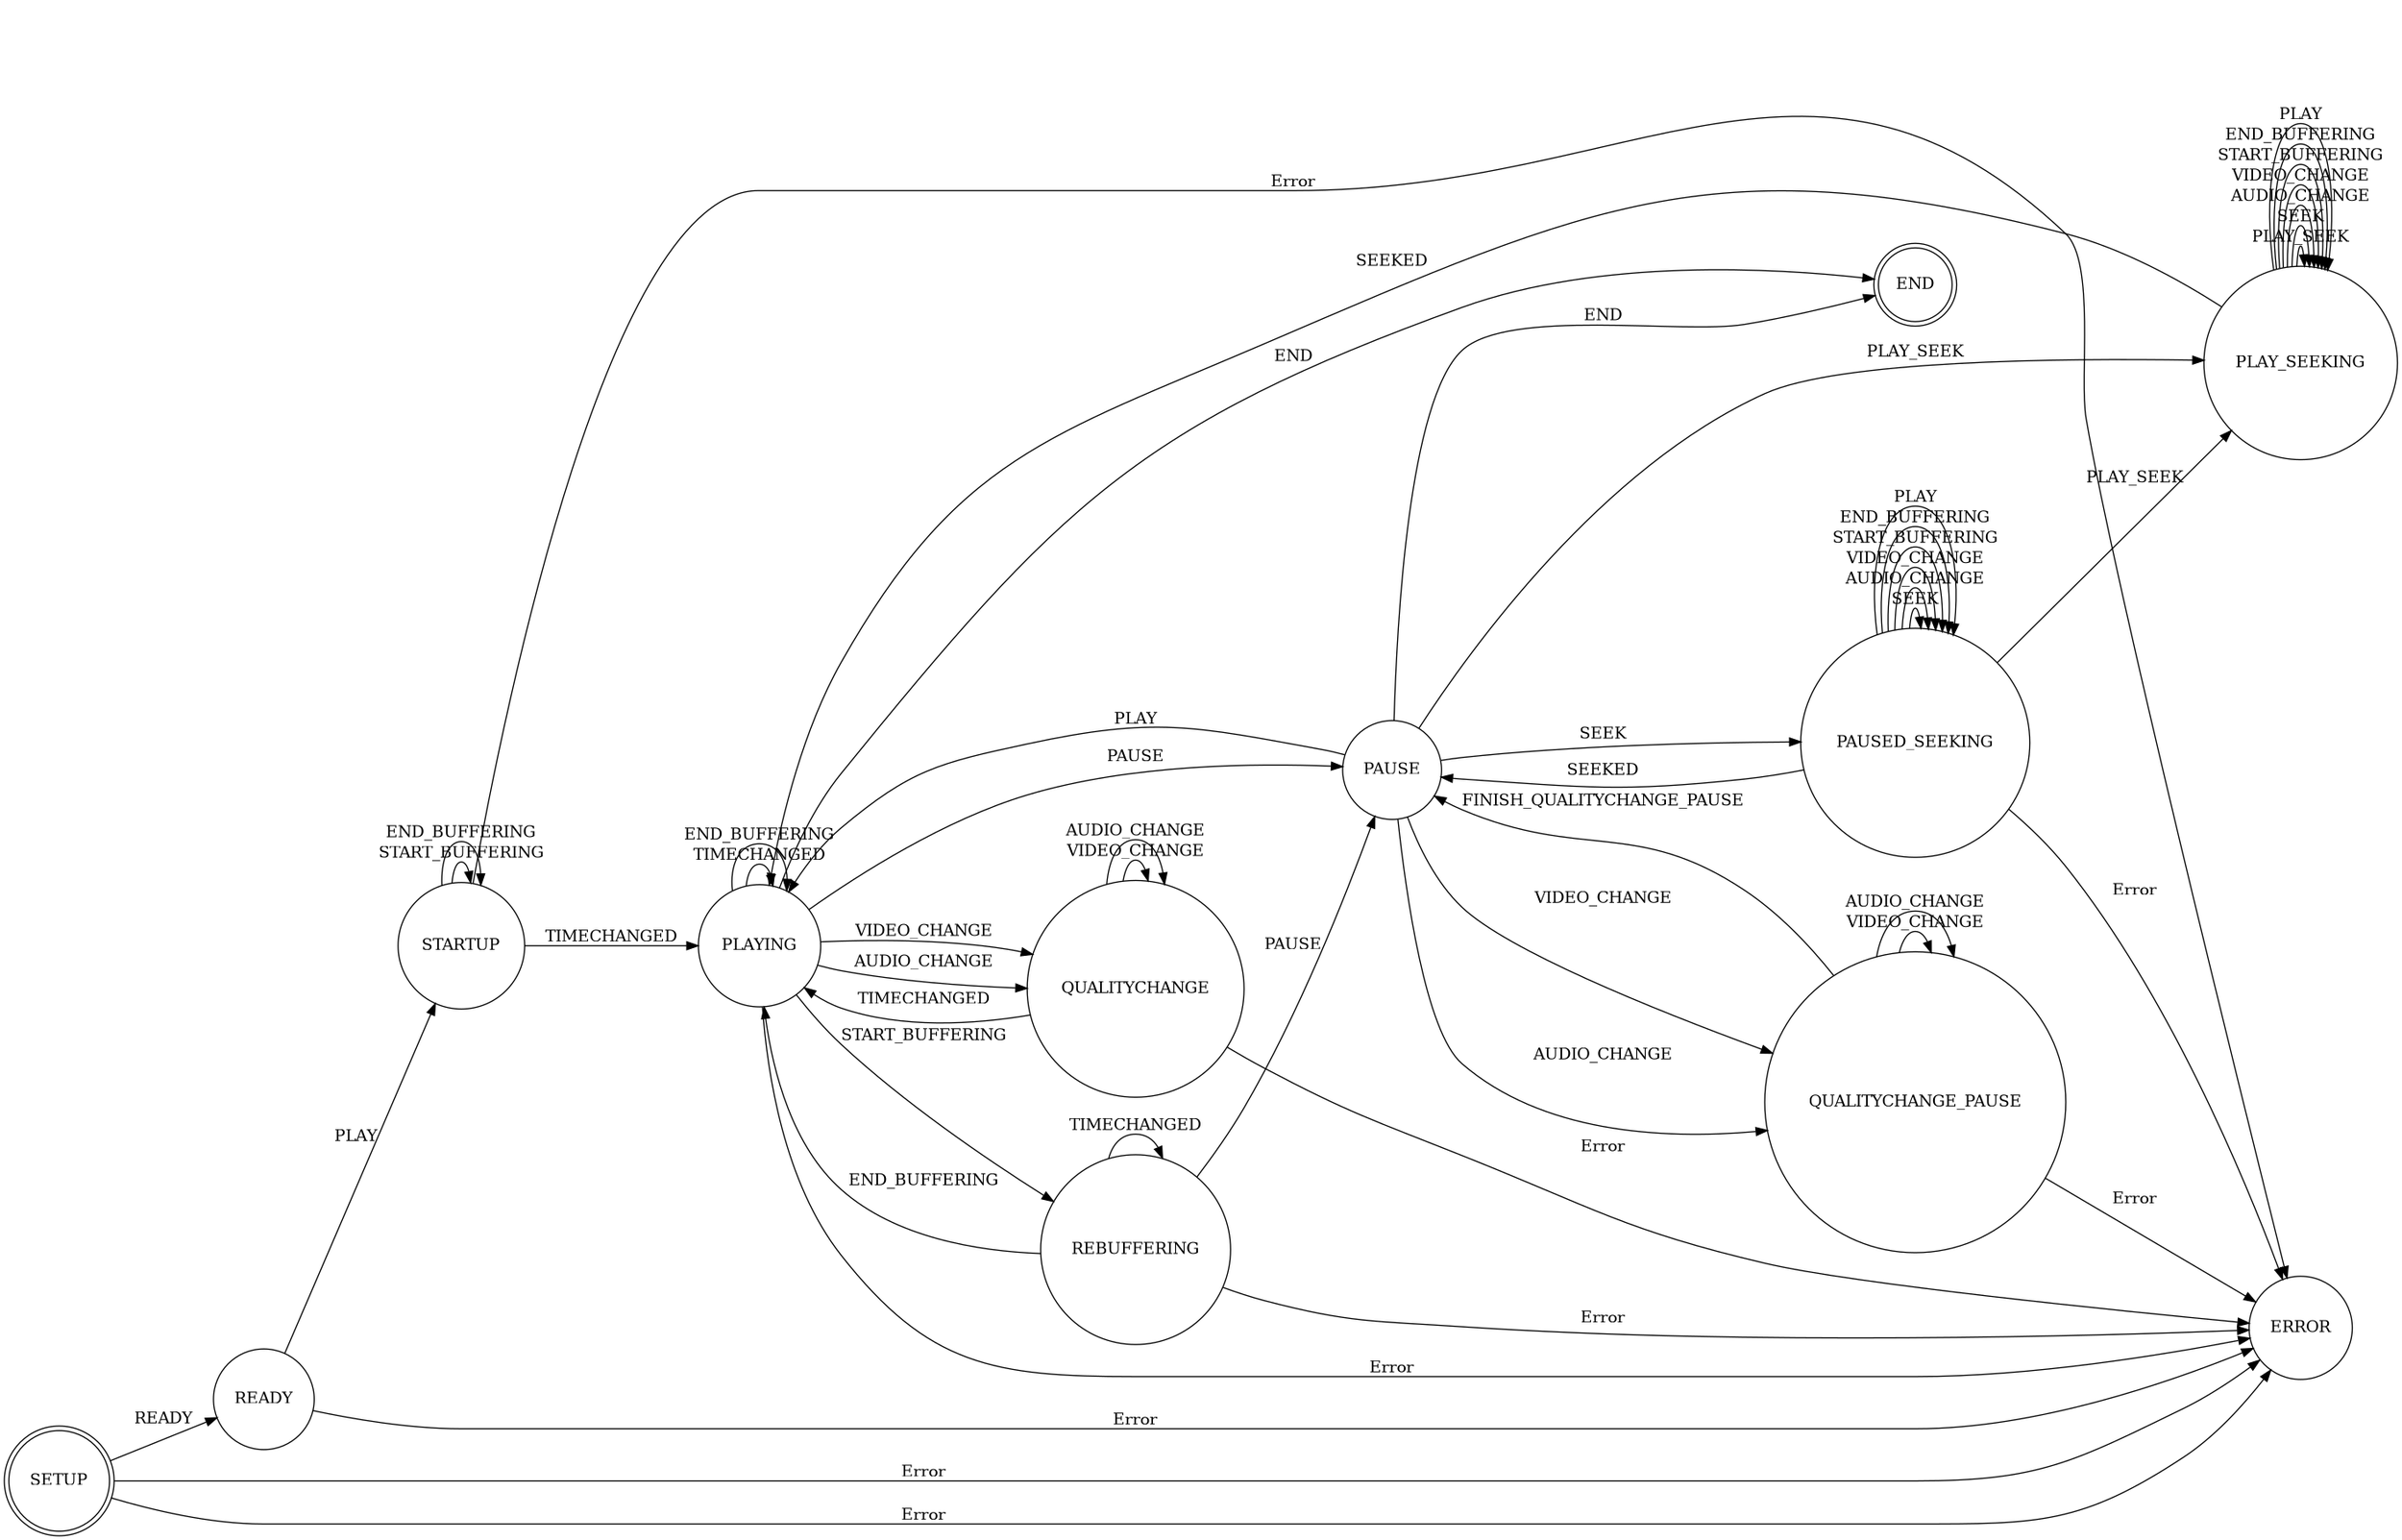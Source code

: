 @startuml
digraph finite_state_machine {
  rankdir=LR;
  node [shape = doublecircle]; SETUP END;
  node [shape = circle];

  SETUP -> READY [ label = "READY" ]
  READY -> STARTUP [ label = "PLAY" ]

  STARTUP -> STARTUP [ label = "START_BUFFERING" ]
  STARTUP -> STARTUP [ label = "END_BUFFERING" ]
  STARTUP -> PLAYING [ label = "TIMECHANGED" ]

  PLAYING -> PLAYING [ label = "TIMECHANGED" ]
  PLAYING -> PLAYING [ label = "END_BUFFERING" ]
  PLAYING -> REBUFFERING [ label = "START_BUFFERING" ]
  REBUFFERING -> PLAYING [ label = "END_BUFFERING" ]
  REBUFFERING -> REBUFFERING [ label = "TIMECHANGED" ]

  PLAYING -> PAUSE [ label = "PAUSE" ]
  REBUFFERING -> PAUSE [ label = "PAUSE" ]
  PAUSE -> PLAYING [ label = "PLAY" ]

  PLAYING -> QUALITYCHANGE [ label = "VIDEO_CHANGE" ]
  PLAYING -> QUALITYCHANGE [ label = "AUDIO_CHANGE" ]
  QUALITYCHANGE -> QUALITYCHANGE [ label = "VIDEO_CHANGE" ]
  QUALITYCHANGE -> QUALITYCHANGE [ label = "AUDIO_CHANGE" ]
  QUALITYCHANGE -> PLAYING [ label = "TIMECHANGED" ]

  PAUSE -> QUALITYCHANGE_PAUSE [ label = "VIDEO_CHANGE" ]
  PAUSE -> QUALITYCHANGE_PAUSE [ label = "AUDIO_CHANGE" ]
  QUALITYCHANGE_PAUSE -> QUALITYCHANGE_PAUSE [ label = "VIDEO_CHANGE" ]
  QUALITYCHANGE_PAUSE -> QUALITYCHANGE_PAUSE [ label = "AUDIO_CHANGE" ]
  QUALITYCHANGE_PAUSE -> PAUSE [ label = "FINISH_QUALITYCHANGE_PAUSE" ]

  PAUSE -> PAUSED_SEEKING [ label = "SEEK" ]
  PAUSED_SEEKING -> PAUSED_SEEKING [ label = "SEEK" ]
  PAUSED_SEEKING -> PAUSED_SEEKING [ label = "AUDIO_CHANGE" ]
  PAUSED_SEEKING -> PAUSED_SEEKING [ label = "VIDEO_CHANGE" ]
  PAUSED_SEEKING -> PAUSED_SEEKING [ label = "START_BUFFERING" ]
  PAUSED_SEEKING -> PAUSED_SEEKING [ label = "END_BUFFERING" ]
  PAUSED_SEEKING -> PAUSE [ label = "SEEKED" ]
  PAUSED_SEEKING -> PAUSED_SEEKING [ label = "PLAY" ]

  PAUSE -> PLAY_SEEKING [ label = "PLAY_SEEK" ]
  PAUSED_SEEKING -> PLAY_SEEKING [ label = "PLAY_SEEK" ]
  PLAY_SEEKING -> PLAY_SEEKING [ label = "PLAY_SEEK" ]
  PLAY_SEEKING -> PLAY_SEEKING [ label = "SEEK" ]
  PLAY_SEEKING -> PLAY_SEEKING [ label = "AUDIO_CHANGE" ]
  PLAY_SEEKING -> PLAY_SEEKING [ label = "VIDEO_CHANGE" ]
  PLAY_SEEKING -> PLAY_SEEKING [ label = "START_BUFFERING" ]
  PLAY_SEEKING -> PLAY_SEEKING [ label = "END_BUFFERING" ]
  PLAY_SEEKING -> PLAYING [ label = "SEEKED" ]
  PLAY_SEEKING -> PLAY_SEEKING [ label = "PLAY" ]

  PLAYING -> END [ label = "END" ]
  PAUSE -> END [ label = "END" ]

  SETUP -> ERROR [ label = "Error" ]
  READY -> ERROR [ label = "Error" ]
  STARTUP -> ERROR [ label = "Error" ]
  PLAYING -> ERROR [ label = "Error" ]
  REBUFFERING -> ERROR [ label = "Error" ]
  QUALITYCHANGE -> ERROR [ label = "Error" ]
  QUALITYCHANGE_PAUSE -> ERROR [ label = "Error" ]
  PAUSED_SEEKING -> ERROR [ label = "Error" ]
  SETUP -> ERROR [ label = "Error" ]
}
@enduml